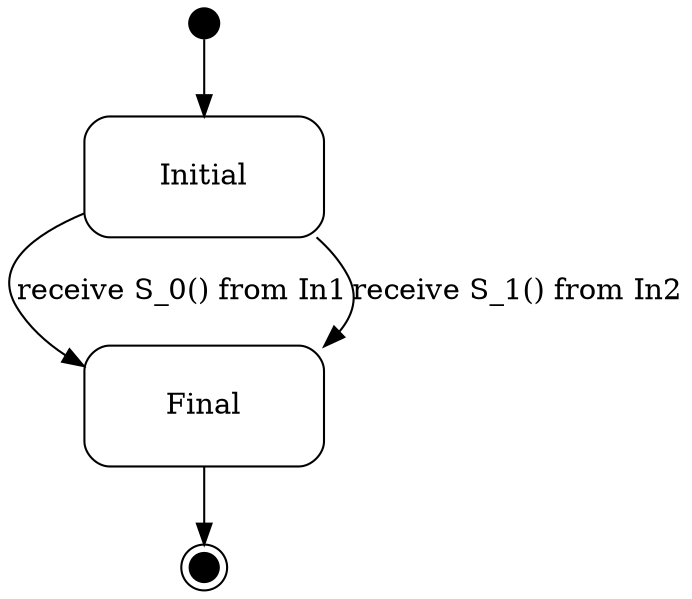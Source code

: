 digraph B {
  compound = true;
  rank = LR;
node [shape = "point", height = "0.2"] Initial_extra node [shape = "Mrecord", height = "0.8", width = "1.6"] Initial Initial_extra -> Initial


node [shape = "doublecircle", height = "0.2", width = "0.2", style = "filled", color = "black", label = ""] Final_extra node [shape = "Mrecord", height = "0.8", width = "1.6", style = "solid", label="Final"] Final Final -> Final_extra


Initial -> Final [label = "receive S_0() from In1"];

Initial -> Final [label = "receive S_1() from In2"];

}
